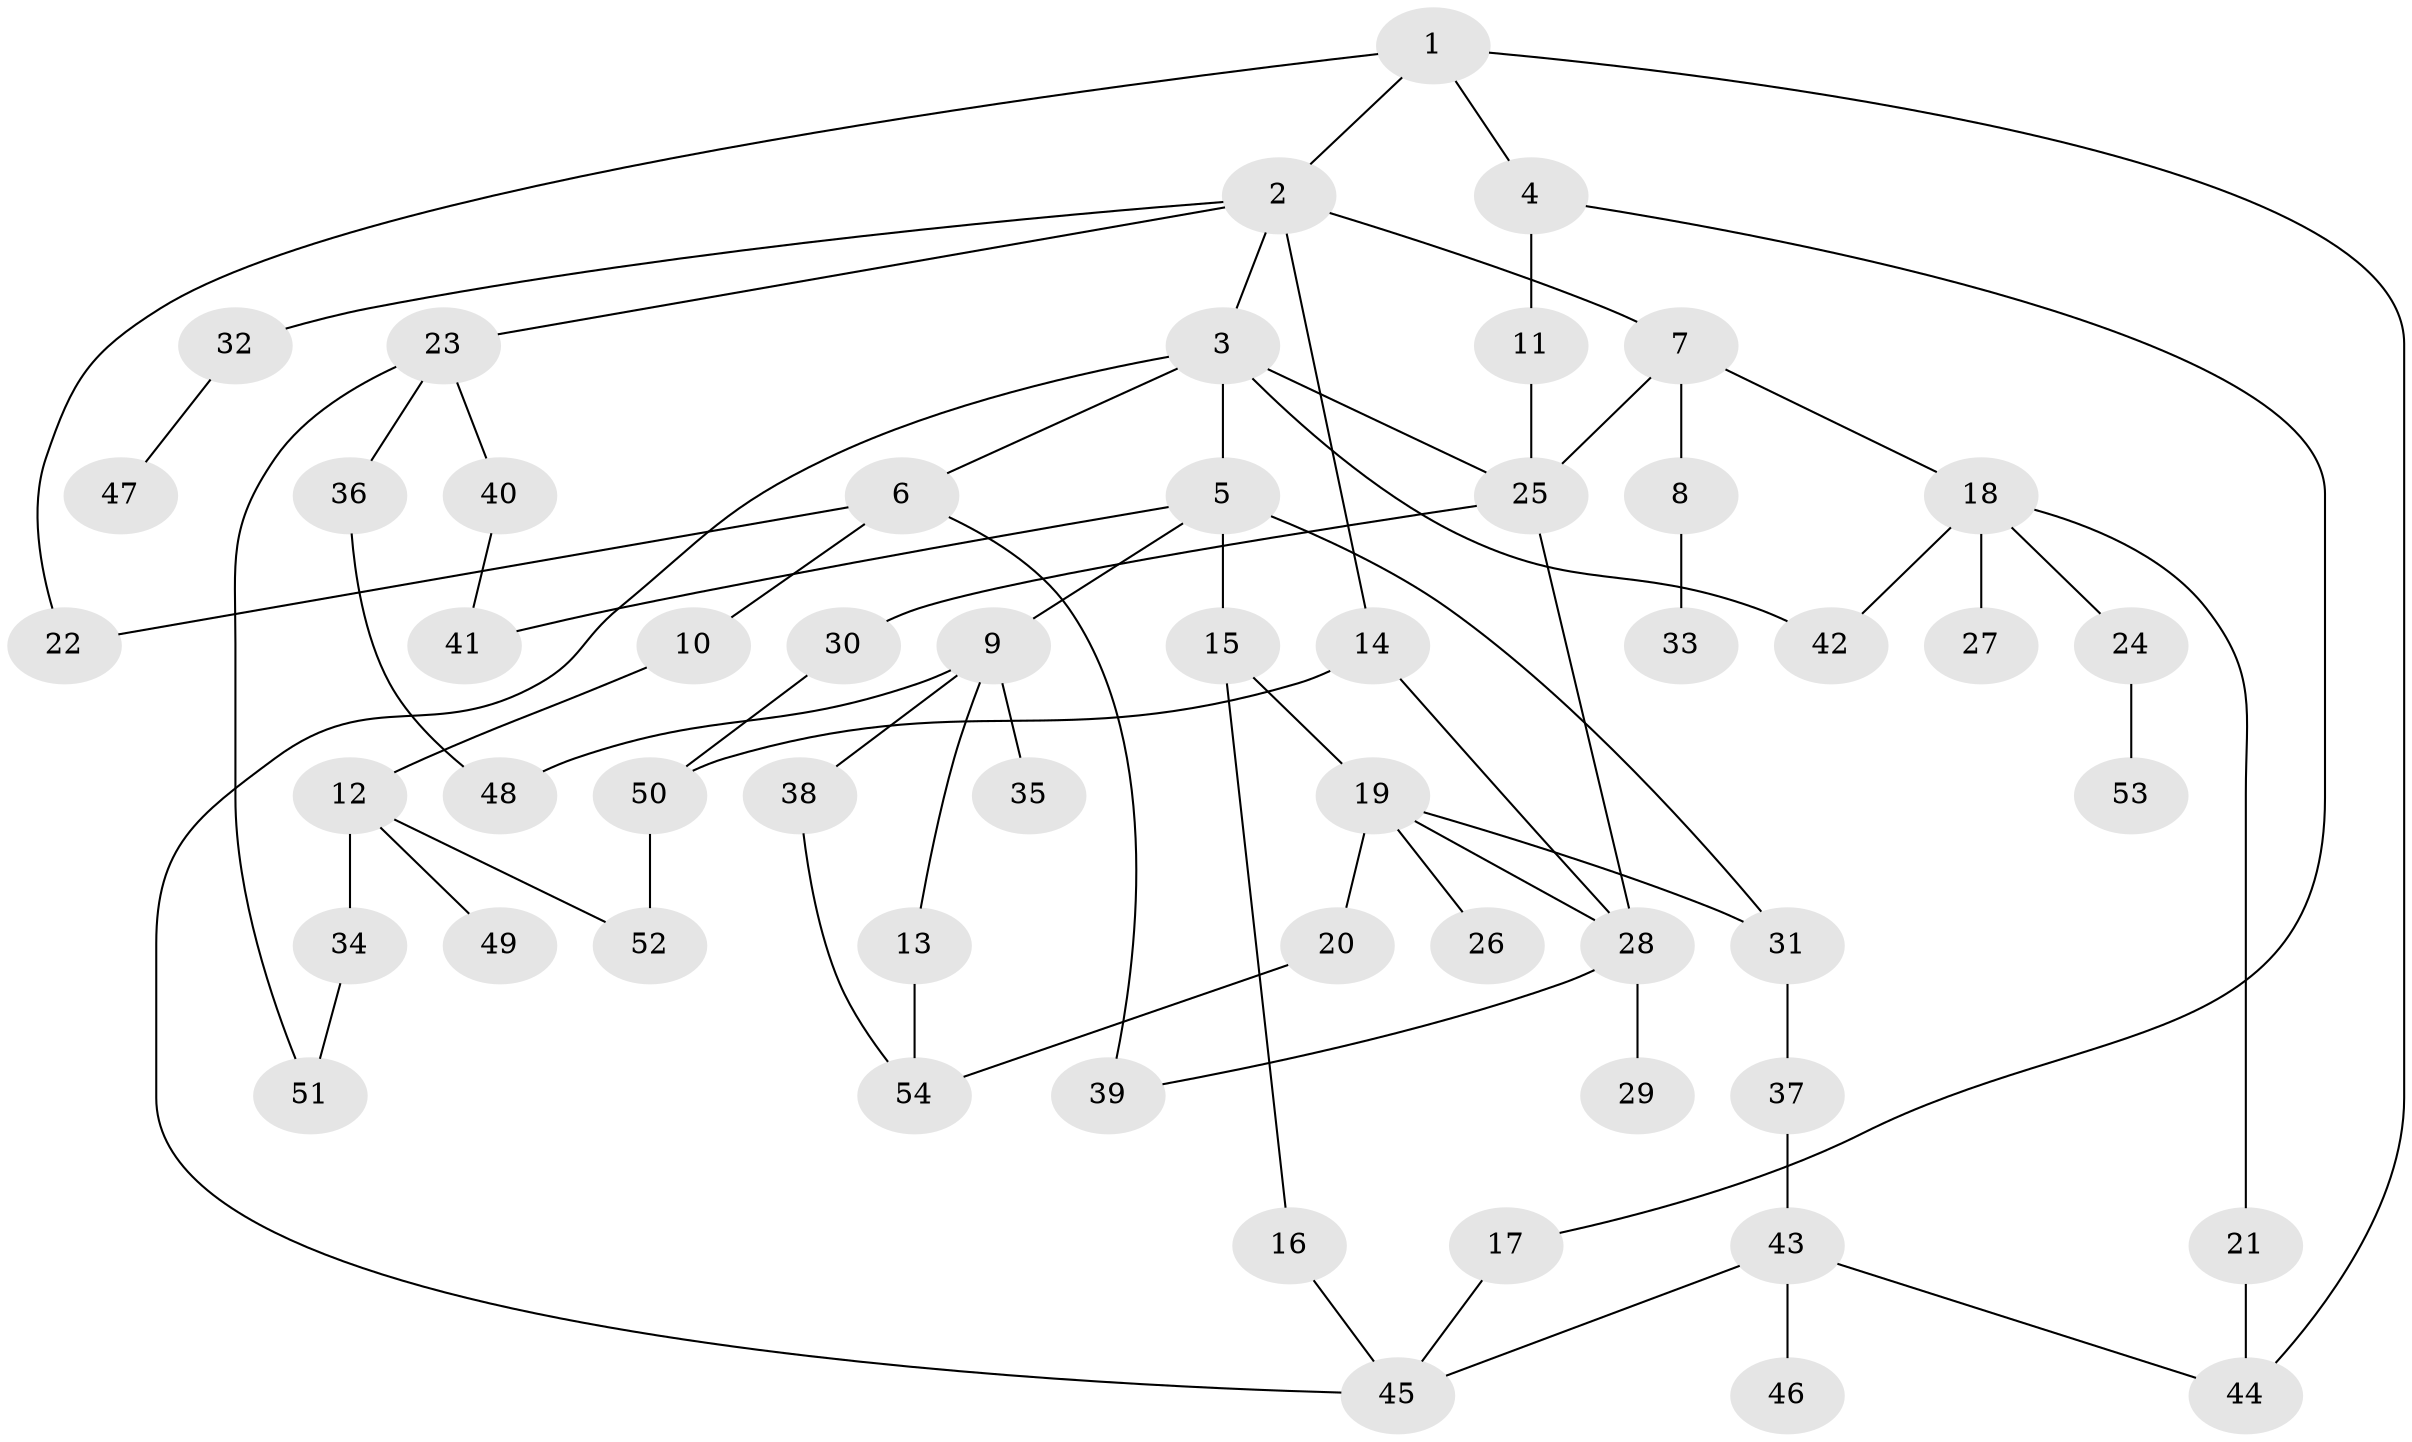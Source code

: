 // coarse degree distribution, {4: 0.2962962962962963, 7: 0.037037037037037035, 5: 0.07407407407407407, 3: 0.14814814814814814, 9: 0.037037037037037035, 6: 0.037037037037037035, 2: 0.14814814814814814, 1: 0.2222222222222222}
// Generated by graph-tools (version 1.1) at 2025/36/03/04/25 23:36:05]
// undirected, 54 vertices, 73 edges
graph export_dot {
  node [color=gray90,style=filled];
  1;
  2;
  3;
  4;
  5;
  6;
  7;
  8;
  9;
  10;
  11;
  12;
  13;
  14;
  15;
  16;
  17;
  18;
  19;
  20;
  21;
  22;
  23;
  24;
  25;
  26;
  27;
  28;
  29;
  30;
  31;
  32;
  33;
  34;
  35;
  36;
  37;
  38;
  39;
  40;
  41;
  42;
  43;
  44;
  45;
  46;
  47;
  48;
  49;
  50;
  51;
  52;
  53;
  54;
  1 -- 2;
  1 -- 4;
  1 -- 44;
  1 -- 22;
  2 -- 3;
  2 -- 7;
  2 -- 14;
  2 -- 23;
  2 -- 32;
  3 -- 5;
  3 -- 6;
  3 -- 25;
  3 -- 42;
  3 -- 45;
  4 -- 11;
  4 -- 17;
  5 -- 9;
  5 -- 15;
  5 -- 31;
  5 -- 41;
  6 -- 10;
  6 -- 22;
  6 -- 39;
  7 -- 8;
  7 -- 18;
  7 -- 25;
  8 -- 33;
  9 -- 13;
  9 -- 35;
  9 -- 38;
  9 -- 48;
  10 -- 12;
  11 -- 25;
  12 -- 34;
  12 -- 49;
  12 -- 52;
  13 -- 54;
  14 -- 50;
  14 -- 28;
  15 -- 16;
  15 -- 19;
  16 -- 45;
  17 -- 45;
  18 -- 21;
  18 -- 24;
  18 -- 27;
  18 -- 42;
  19 -- 20;
  19 -- 26;
  19 -- 31;
  19 -- 28;
  20 -- 54;
  21 -- 44;
  23 -- 36;
  23 -- 40;
  23 -- 51;
  24 -- 53;
  25 -- 28;
  25 -- 30;
  28 -- 29;
  28 -- 39;
  30 -- 50;
  31 -- 37;
  32 -- 47;
  34 -- 51;
  36 -- 48;
  37 -- 43;
  38 -- 54;
  40 -- 41;
  43 -- 44;
  43 -- 45;
  43 -- 46;
  50 -- 52;
}
